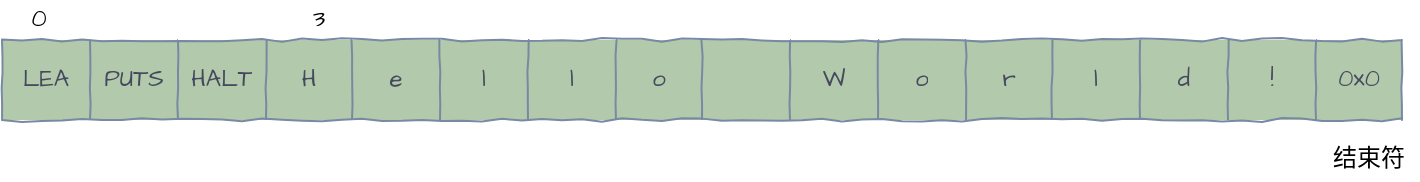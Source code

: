 <mxfile version="14.3.0" type="github">
  <diagram id="Cl-Jy1FfyHYRzDQ76PAy" name="string-define">
    <mxGraphModel dx="1497" dy="320" grid="1" gridSize="10" guides="1" tooltips="1" connect="1" arrows="1" fold="1" page="1" pageScale="1" pageWidth="827" pageHeight="1169" math="0" shadow="0">
      <root>
        <mxCell id="0" />
        <mxCell id="1" parent="0" />
        <mxCell id="m00l92GHadU-gOEnQhx7-1" value="" style="shape=table;html=1;whiteSpace=wrap;startSize=0;container=1;collapsible=0;childLayout=tableLayout;fontFamily=Architects Daughter;fontSource=https%3A%2F%2Ffonts.googleapis.com%2Fcss%3Ffamily%3DArchitects%2BDaughter;comic=1;fillColor=#B2C9AB;strokeColor=#788AA3;fontColor=#46495D;" vertex="1" parent="1">
          <mxGeometry x="-258" y="260" width="700" height="40" as="geometry" />
        </mxCell>
        <mxCell id="m00l92GHadU-gOEnQhx7-2" value="" style="shape=partialRectangle;html=1;whiteSpace=wrap;collapsible=0;dropTarget=0;pointerEvents=0;fillColor=none;top=0;left=0;bottom=0;right=0;points=[[0,0.5],[1,0.5]];portConstraint=eastwest;fontFamily=Architects Daughter;fontSource=https%3A%2F%2Ffonts.googleapis.com%2Fcss%3Ffamily%3DArchitects%2BDaughter;comic=1;strokeColor=#788AA3;fontColor=#46495D;" vertex="1" parent="m00l92GHadU-gOEnQhx7-1">
          <mxGeometry width="700" height="40" as="geometry" />
        </mxCell>
        <mxCell id="m00l92GHadU-gOEnQhx7-3" value="LEA" style="shape=partialRectangle;html=1;whiteSpace=wrap;connectable=0;overflow=hidden;fillColor=none;top=0;left=0;bottom=0;right=0;fontFamily=Architects Daughter;fontSource=https%3A%2F%2Ffonts.googleapis.com%2Fcss%3Ffamily%3DArchitects%2BDaughter;comic=1;strokeColor=#788AA3;fontColor=#46495D;" vertex="1" parent="m00l92GHadU-gOEnQhx7-2">
          <mxGeometry width="44" height="40" as="geometry" />
        </mxCell>
        <mxCell id="m00l92GHadU-gOEnQhx7-4" value="PUTS" style="shape=partialRectangle;html=1;whiteSpace=wrap;connectable=0;overflow=hidden;fillColor=none;top=0;left=0;bottom=0;right=0;fontFamily=Architects Daughter;fontSource=https%3A%2F%2Ffonts.googleapis.com%2Fcss%3Ffamily%3DArchitects%2BDaughter;comic=1;strokeColor=#788AA3;fontColor=#46495D;" vertex="1" parent="m00l92GHadU-gOEnQhx7-2">
          <mxGeometry x="44" width="44" height="40" as="geometry" />
        </mxCell>
        <mxCell id="m00l92GHadU-gOEnQhx7-5" value="HALT" style="shape=partialRectangle;html=1;whiteSpace=wrap;connectable=0;overflow=hidden;fillColor=none;top=0;left=0;bottom=0;right=0;fontFamily=Architects Daughter;fontSource=https%3A%2F%2Ffonts.googleapis.com%2Fcss%3Ffamily%3DArchitects%2BDaughter;comic=1;strokeColor=#788AA3;fontColor=#46495D;" vertex="1" parent="m00l92GHadU-gOEnQhx7-2">
          <mxGeometry x="88" width="44" height="40" as="geometry" />
        </mxCell>
        <mxCell id="m00l92GHadU-gOEnQhx7-6" value="H" style="shape=partialRectangle;html=1;whiteSpace=wrap;connectable=0;overflow=hidden;fillColor=none;top=0;left=0;bottom=0;right=0;fontFamily=Architects Daughter;fontSource=https%3A%2F%2Ffonts.googleapis.com%2Fcss%3Ffamily%3DArchitects%2BDaughter;comic=1;strokeColor=#788AA3;fontColor=#46495D;" vertex="1" parent="m00l92GHadU-gOEnQhx7-2">
          <mxGeometry x="132" width="43" height="40" as="geometry" />
        </mxCell>
        <mxCell id="m00l92GHadU-gOEnQhx7-7" value="e" style="shape=partialRectangle;html=1;whiteSpace=wrap;connectable=0;overflow=hidden;fillColor=none;top=0;left=0;bottom=0;right=0;fontFamily=Architects Daughter;fontSource=https%3A%2F%2Ffonts.googleapis.com%2Fcss%3Ffamily%3DArchitects%2BDaughter;comic=1;strokeColor=#788AA3;fontColor=#46495D;" vertex="1" parent="m00l92GHadU-gOEnQhx7-2">
          <mxGeometry x="175" width="44" height="40" as="geometry" />
        </mxCell>
        <mxCell id="m00l92GHadU-gOEnQhx7-8" value="l" style="shape=partialRectangle;html=1;whiteSpace=wrap;connectable=0;overflow=hidden;fillColor=none;top=0;left=0;bottom=0;right=0;fontFamily=Architects Daughter;fontSource=https%3A%2F%2Ffonts.googleapis.com%2Fcss%3Ffamily%3DArchitects%2BDaughter;comic=1;strokeColor=#788AA3;fontColor=#46495D;" vertex="1" parent="m00l92GHadU-gOEnQhx7-2">
          <mxGeometry x="219" width="44" height="40" as="geometry" />
        </mxCell>
        <mxCell id="m00l92GHadU-gOEnQhx7-9" value="l" style="shape=partialRectangle;html=1;whiteSpace=wrap;connectable=0;overflow=hidden;fillColor=none;top=0;left=0;bottom=0;right=0;fontFamily=Architects Daughter;fontSource=https%3A%2F%2Ffonts.googleapis.com%2Fcss%3Ffamily%3DArchitects%2BDaughter;comic=1;strokeColor=#788AA3;fontColor=#46495D;" vertex="1" parent="m00l92GHadU-gOEnQhx7-2">
          <mxGeometry x="263" width="44" height="40" as="geometry" />
        </mxCell>
        <mxCell id="m00l92GHadU-gOEnQhx7-10" value="o" style="shape=partialRectangle;html=1;whiteSpace=wrap;connectable=0;overflow=hidden;fillColor=none;top=0;left=0;bottom=0;right=0;fontFamily=Architects Daughter;fontSource=https%3A%2F%2Ffonts.googleapis.com%2Fcss%3Ffamily%3DArchitects%2BDaughter;comic=1;strokeColor=#788AA3;fontColor=#46495D;" vertex="1" parent="m00l92GHadU-gOEnQhx7-2">
          <mxGeometry x="307" width="43" height="40" as="geometry" />
        </mxCell>
        <mxCell id="m00l92GHadU-gOEnQhx7-11" value="" style="shape=partialRectangle;html=1;whiteSpace=wrap;connectable=0;overflow=hidden;fillColor=none;top=0;left=0;bottom=0;right=0;fontFamily=Architects Daughter;fontSource=https%3A%2F%2Ffonts.googleapis.com%2Fcss%3Ffamily%3DArchitects%2BDaughter;comic=1;strokeColor=#788AA3;fontColor=#46495D;" vertex="1" parent="m00l92GHadU-gOEnQhx7-2">
          <mxGeometry x="350" width="44" height="40" as="geometry" />
        </mxCell>
        <mxCell id="m00l92GHadU-gOEnQhx7-12" value="W" style="shape=partialRectangle;html=1;whiteSpace=wrap;connectable=0;overflow=hidden;fillColor=none;top=0;left=0;bottom=0;right=0;fontFamily=Architects Daughter;fontSource=https%3A%2F%2Ffonts.googleapis.com%2Fcss%3Ffamily%3DArchitects%2BDaughter;comic=1;strokeColor=#788AA3;fontColor=#46495D;" vertex="1" parent="m00l92GHadU-gOEnQhx7-2">
          <mxGeometry x="394" width="44" height="40" as="geometry" />
        </mxCell>
        <mxCell id="m00l92GHadU-gOEnQhx7-25" value="o" style="shape=partialRectangle;html=1;whiteSpace=wrap;connectable=0;overflow=hidden;fillColor=none;top=0;left=0;bottom=0;right=0;fontFamily=Architects Daughter;fontSource=https%3A%2F%2Ffonts.googleapis.com%2Fcss%3Ffamily%3DArchitects%2BDaughter;comic=1;strokeColor=#788AA3;fontColor=#46495D;" vertex="1" parent="m00l92GHadU-gOEnQhx7-2">
          <mxGeometry x="438" width="44" height="40" as="geometry" />
        </mxCell>
        <mxCell id="m00l92GHadU-gOEnQhx7-24" value="r" style="shape=partialRectangle;html=1;whiteSpace=wrap;connectable=0;overflow=hidden;fillColor=none;top=0;left=0;bottom=0;right=0;fontFamily=Architects Daughter;fontSource=https%3A%2F%2Ffonts.googleapis.com%2Fcss%3Ffamily%3DArchitects%2BDaughter;comic=1;strokeColor=#788AA3;fontColor=#46495D;" vertex="1" parent="m00l92GHadU-gOEnQhx7-2">
          <mxGeometry x="482" width="43" height="40" as="geometry" />
        </mxCell>
        <mxCell id="m00l92GHadU-gOEnQhx7-23" value="l" style="shape=partialRectangle;html=1;whiteSpace=wrap;connectable=0;overflow=hidden;fillColor=none;top=0;left=0;bottom=0;right=0;fontFamily=Architects Daughter;fontSource=https%3A%2F%2Ffonts.googleapis.com%2Fcss%3Ffamily%3DArchitects%2BDaughter;comic=1;strokeColor=#788AA3;fontColor=#46495D;" vertex="1" parent="m00l92GHadU-gOEnQhx7-2">
          <mxGeometry x="525" width="44" height="40" as="geometry" />
        </mxCell>
        <mxCell id="m00l92GHadU-gOEnQhx7-22" value="d" style="shape=partialRectangle;html=1;whiteSpace=wrap;connectable=0;overflow=hidden;fillColor=none;top=0;left=0;bottom=0;right=0;fontFamily=Architects Daughter;fontSource=https%3A%2F%2Ffonts.googleapis.com%2Fcss%3Ffamily%3DArchitects%2BDaughter;comic=1;strokeColor=#788AA3;fontColor=#46495D;" vertex="1" parent="m00l92GHadU-gOEnQhx7-2">
          <mxGeometry x="569" width="44" height="40" as="geometry" />
        </mxCell>
        <mxCell id="m00l92GHadU-gOEnQhx7-26" value="!" style="shape=partialRectangle;html=1;whiteSpace=wrap;connectable=0;overflow=hidden;fillColor=none;top=0;left=0;bottom=0;right=0;fontFamily=Architects Daughter;fontSource=https%3A%2F%2Ffonts.googleapis.com%2Fcss%3Ffamily%3DArchitects%2BDaughter;comic=1;strokeColor=#788AA3;fontColor=#46495D;" vertex="1" parent="m00l92GHadU-gOEnQhx7-2">
          <mxGeometry x="613" width="44" height="40" as="geometry" />
        </mxCell>
        <mxCell id="m00l92GHadU-gOEnQhx7-27" value="0x0" style="shape=partialRectangle;html=1;whiteSpace=wrap;connectable=0;overflow=hidden;fillColor=none;top=0;left=0;bottom=0;right=0;fontFamily=Architects Daughter;fontSource=https%3A%2F%2Ffonts.googleapis.com%2Fcss%3Ffamily%3DArchitects%2BDaughter;comic=1;strokeColor=#788AA3;fontColor=#46495D;" vertex="1" parent="m00l92GHadU-gOEnQhx7-2">
          <mxGeometry x="657" width="43" height="40" as="geometry" />
        </mxCell>
        <mxCell id="m00l92GHadU-gOEnQhx7-28" value="结束符" style="text;html=1;align=center;verticalAlign=middle;resizable=0;points=[];autosize=1;fontFamily=Architects Daughter;fontSource=https%3A%2F%2Ffonts.googleapis.com%2Fcss%3Ffamily%3DArchitects%2BDaughter;" vertex="1" parent="1">
          <mxGeometry x="400" y="310" width="50" height="20" as="geometry" />
        </mxCell>
        <mxCell id="m00l92GHadU-gOEnQhx7-29" value="0" style="text;html=1;align=center;verticalAlign=middle;resizable=0;points=[];autosize=1;fontFamily=Architects Daughter;fontSource=https%3A%2F%2Ffonts.googleapis.com%2Fcss%3Ffamily%3DArchitects%2BDaughter;" vertex="1" parent="1">
          <mxGeometry x="-250" y="240" width="20" height="20" as="geometry" />
        </mxCell>
        <mxCell id="m00l92GHadU-gOEnQhx7-30" value="3" style="text;html=1;align=center;verticalAlign=middle;resizable=0;points=[];autosize=1;fontFamily=Architects Daughter;fontSource=https%3A%2F%2Ffonts.googleapis.com%2Fcss%3Ffamily%3DArchitects%2BDaughter;" vertex="1" parent="1">
          <mxGeometry x="-110" y="240" width="20" height="20" as="geometry" />
        </mxCell>
      </root>
    </mxGraphModel>
  </diagram>
</mxfile>
